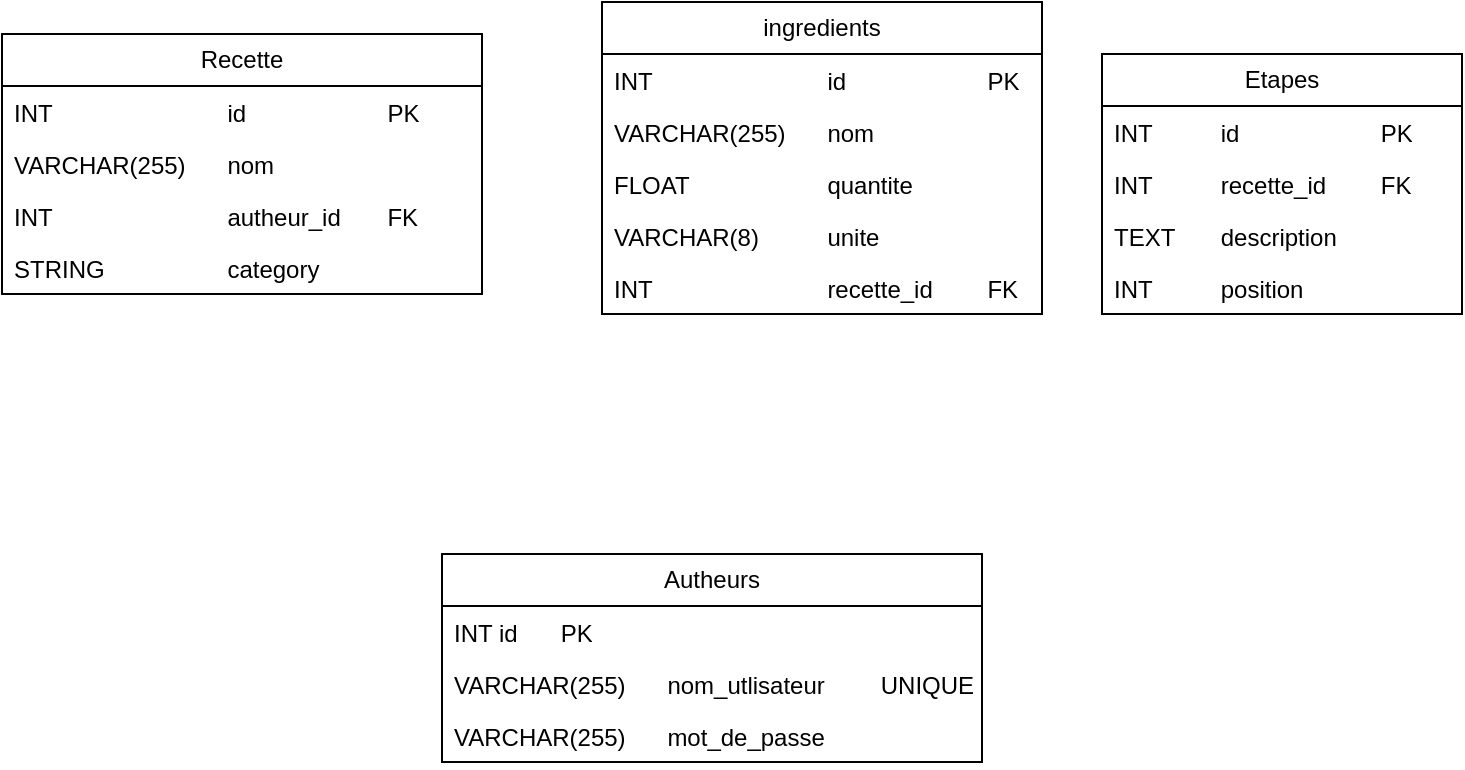 <mxfile version="22.1.21" type="device">
  <diagram name="Page-1" id="hlKSAgkzhBdNY5-T9JCv">
    <mxGraphModel dx="605" dy="756" grid="1" gridSize="10" guides="1" tooltips="1" connect="1" arrows="1" fold="1" page="1" pageScale="1" pageWidth="827" pageHeight="1169" math="0" shadow="0">
      <root>
        <mxCell id="0" />
        <mxCell id="1" parent="0" />
        <mxCell id="3AdhSAEDvolWeXMD31zg-12" value="Recette" style="swimlane;fontStyle=0;childLayout=stackLayout;horizontal=1;startSize=26;fillColor=none;horizontalStack=0;resizeParent=1;resizeParentMax=0;resizeLast=0;collapsible=1;marginBottom=0;whiteSpace=wrap;html=1;" vertex="1" parent="1">
          <mxGeometry x="40" y="50" width="240" height="130" as="geometry" />
        </mxCell>
        <mxCell id="3AdhSAEDvolWeXMD31zg-13" value="INT&lt;span style=&quot;white-space: pre;&quot;&gt;&#x9;&lt;span style=&quot;white-space: pre;&quot;&gt;&#x9;&lt;/span&gt;&lt;span style=&quot;white-space: pre;&quot;&gt;&#x9;&lt;span style=&quot;white-space: pre;&quot;&gt;&#x9;&lt;/span&gt;&lt;/span&gt;&lt;/span&gt;id &lt;span style=&quot;white-space: pre;&quot;&gt;&#x9;&lt;span style=&quot;white-space: pre;&quot;&gt;&#x9;&lt;/span&gt;&lt;span style=&quot;white-space: pre;&quot;&gt;&#x9;&lt;/span&gt;&lt;/span&gt;PK" style="text;strokeColor=none;fillColor=none;align=left;verticalAlign=top;spacingLeft=4;spacingRight=4;overflow=hidden;rotatable=0;points=[[0,0.5],[1,0.5]];portConstraint=eastwest;whiteSpace=wrap;html=1;" vertex="1" parent="3AdhSAEDvolWeXMD31zg-12">
          <mxGeometry y="26" width="240" height="26" as="geometry" />
        </mxCell>
        <mxCell id="3AdhSAEDvolWeXMD31zg-14" value="VARCHAR(255)&lt;span style=&quot;white-space: pre;&quot;&gt;&#x9;&lt;/span&gt;nom" style="text;strokeColor=none;fillColor=none;align=left;verticalAlign=top;spacingLeft=4;spacingRight=4;overflow=hidden;rotatable=0;points=[[0,0.5],[1,0.5]];portConstraint=eastwest;whiteSpace=wrap;html=1;" vertex="1" parent="3AdhSAEDvolWeXMD31zg-12">
          <mxGeometry y="52" width="240" height="26" as="geometry" />
        </mxCell>
        <mxCell id="3AdhSAEDvolWeXMD31zg-20" value="INT&lt;span style=&quot;white-space: pre;&quot;&gt;&#x9;&lt;/span&gt;&lt;span style=&quot;white-space: pre;&quot;&gt;&#x9;&lt;/span&gt;&lt;span style=&quot;white-space: pre;&quot;&gt;&#x9;&lt;/span&gt;&lt;span style=&quot;white-space: pre;&quot;&gt;&#x9;&lt;/span&gt;autheur_id&lt;span style=&quot;white-space: pre;&quot;&gt;&#x9;&lt;/span&gt;FK" style="text;strokeColor=none;fillColor=none;align=left;verticalAlign=top;spacingLeft=4;spacingRight=4;overflow=hidden;rotatable=0;points=[[0,0.5],[1,0.5]];portConstraint=eastwest;whiteSpace=wrap;html=1;" vertex="1" parent="3AdhSAEDvolWeXMD31zg-12">
          <mxGeometry y="78" width="240" height="26" as="geometry" />
        </mxCell>
        <mxCell id="3AdhSAEDvolWeXMD31zg-38" value="STRING&lt;span style=&quot;white-space: pre;&quot;&gt;&#x9;&lt;/span&gt;&lt;span style=&quot;white-space: pre;&quot;&gt;&#x9;&lt;/span&gt;&lt;span style=&quot;white-space: pre;&quot;&gt;&#x9;&lt;/span&gt;category" style="text;strokeColor=none;fillColor=none;align=left;verticalAlign=top;spacingLeft=4;spacingRight=4;overflow=hidden;rotatable=0;points=[[0,0.5],[1,0.5]];portConstraint=eastwest;whiteSpace=wrap;html=1;" vertex="1" parent="3AdhSAEDvolWeXMD31zg-12">
          <mxGeometry y="104" width="240" height="26" as="geometry" />
        </mxCell>
        <mxCell id="3AdhSAEDvolWeXMD31zg-21" value="Etapes" style="swimlane;fontStyle=0;childLayout=stackLayout;horizontal=1;startSize=26;fillColor=none;horizontalStack=0;resizeParent=1;resizeParentMax=0;resizeLast=0;collapsible=1;marginBottom=0;whiteSpace=wrap;html=1;" vertex="1" parent="1">
          <mxGeometry x="590" y="60" width="180" height="130" as="geometry" />
        </mxCell>
        <mxCell id="3AdhSAEDvolWeXMD31zg-22" value="INT &lt;span style=&quot;white-space: pre;&quot;&gt;&#x9;&lt;/span&gt;&lt;span style=&quot;white-space: pre;&quot;&gt;&#x9;&lt;/span&gt;id&lt;span style=&quot;white-space: pre;&quot;&gt;&#x9;&lt;/span&gt;&lt;span style=&quot;white-space: pre;&quot;&gt;&#x9;&lt;/span&gt;&lt;span style=&quot;white-space: pre;&quot;&gt;&#x9;&lt;/span&gt;PK" style="text;strokeColor=none;fillColor=none;align=left;verticalAlign=top;spacingLeft=4;spacingRight=4;overflow=hidden;rotatable=0;points=[[0,0.5],[1,0.5]];portConstraint=eastwest;whiteSpace=wrap;html=1;" vertex="1" parent="3AdhSAEDvolWeXMD31zg-21">
          <mxGeometry y="26" width="180" height="26" as="geometry" />
        </mxCell>
        <mxCell id="3AdhSAEDvolWeXMD31zg-24" value="INT &lt;span style=&quot;white-space: pre;&quot;&gt;&#x9;&lt;span style=&quot;white-space: pre;&quot;&gt;&#x9;&lt;/span&gt;&lt;/span&gt;recette_id&lt;span style=&quot;white-space: pre;&quot;&gt;&#x9;&lt;/span&gt;FK" style="text;strokeColor=none;fillColor=none;align=left;verticalAlign=top;spacingLeft=4;spacingRight=4;overflow=hidden;rotatable=0;points=[[0,0.5],[1,0.5]];portConstraint=eastwest;whiteSpace=wrap;html=1;" vertex="1" parent="3AdhSAEDvolWeXMD31zg-21">
          <mxGeometry y="52" width="180" height="26" as="geometry" />
        </mxCell>
        <mxCell id="3AdhSAEDvolWeXMD31zg-25" value="TEXT &lt;span style=&quot;white-space: pre;&quot;&gt;&#x9;&lt;/span&gt;description" style="text;strokeColor=none;fillColor=none;align=left;verticalAlign=top;spacingLeft=4;spacingRight=4;overflow=hidden;rotatable=0;points=[[0,0.5],[1,0.5]];portConstraint=eastwest;whiteSpace=wrap;html=1;" vertex="1" parent="3AdhSAEDvolWeXMD31zg-21">
          <mxGeometry y="78" width="180" height="26" as="geometry" />
        </mxCell>
        <mxCell id="3AdhSAEDvolWeXMD31zg-26" value="INT &lt;span style=&quot;white-space: pre;&quot;&gt;&#x9;&lt;/span&gt;&lt;span style=&quot;white-space: pre;&quot;&gt;&#x9;&lt;/span&gt;position" style="text;strokeColor=none;fillColor=none;align=left;verticalAlign=top;spacingLeft=4;spacingRight=4;overflow=hidden;rotatable=0;points=[[0,0.5],[1,0.5]];portConstraint=eastwest;whiteSpace=wrap;html=1;" vertex="1" parent="3AdhSAEDvolWeXMD31zg-21">
          <mxGeometry y="104" width="180" height="26" as="geometry" />
        </mxCell>
        <mxCell id="3AdhSAEDvolWeXMD31zg-27" value="Autheurs" style="swimlane;fontStyle=0;childLayout=stackLayout;horizontal=1;startSize=26;fillColor=none;horizontalStack=0;resizeParent=1;resizeParentMax=0;resizeLast=0;collapsible=1;marginBottom=0;whiteSpace=wrap;html=1;" vertex="1" parent="1">
          <mxGeometry x="260" y="310" width="270" height="104" as="geometry" />
        </mxCell>
        <mxCell id="3AdhSAEDvolWeXMD31zg-28" value="INT id&lt;span style=&quot;white-space: pre;&quot;&gt;&#x9;&lt;/span&gt;PK" style="text;strokeColor=none;fillColor=none;align=left;verticalAlign=top;spacingLeft=4;spacingRight=4;overflow=hidden;rotatable=0;points=[[0,0.5],[1,0.5]];portConstraint=eastwest;whiteSpace=wrap;html=1;" vertex="1" parent="3AdhSAEDvolWeXMD31zg-27">
          <mxGeometry y="26" width="270" height="26" as="geometry" />
        </mxCell>
        <mxCell id="3AdhSAEDvolWeXMD31zg-29" value="VARCHAR(255)&lt;span style=&quot;white-space: pre;&quot;&gt;&#x9;&lt;/span&gt;nom_utlisateur&lt;span style=&quot;white-space: pre;&quot;&gt;&#x9;&lt;/span&gt;UNIQUE" style="text;strokeColor=none;fillColor=none;align=left;verticalAlign=top;spacingLeft=4;spacingRight=4;overflow=hidden;rotatable=0;points=[[0,0.5],[1,0.5]];portConstraint=eastwest;whiteSpace=wrap;html=1;" vertex="1" parent="3AdhSAEDvolWeXMD31zg-27">
          <mxGeometry y="52" width="270" height="26" as="geometry" />
        </mxCell>
        <mxCell id="3AdhSAEDvolWeXMD31zg-30" value="VARCHAR(255)&lt;span style=&quot;white-space: pre;&quot;&gt;&#x9;&lt;/span&gt;mot_de_passe&lt;span style=&quot;white-space: pre;&quot;&gt;&#x9;&lt;/span&gt;" style="text;strokeColor=none;fillColor=none;align=left;verticalAlign=top;spacingLeft=4;spacingRight=4;overflow=hidden;rotatable=0;points=[[0,0.5],[1,0.5]];portConstraint=eastwest;whiteSpace=wrap;html=1;" vertex="1" parent="3AdhSAEDvolWeXMD31zg-27">
          <mxGeometry y="78" width="270" height="26" as="geometry" />
        </mxCell>
        <mxCell id="3AdhSAEDvolWeXMD31zg-32" value="ingredients" style="swimlane;fontStyle=0;childLayout=stackLayout;horizontal=1;startSize=26;fillColor=none;horizontalStack=0;resizeParent=1;resizeParentMax=0;resizeLast=0;collapsible=1;marginBottom=0;whiteSpace=wrap;html=1;" vertex="1" parent="1">
          <mxGeometry x="340" y="34" width="220" height="156" as="geometry" />
        </mxCell>
        <mxCell id="3AdhSAEDvolWeXMD31zg-33" value="INT &lt;span style=&quot;white-space: pre;&quot;&gt;&#x9;&lt;/span&gt;&lt;span style=&quot;white-space: pre;&quot;&gt;&#x9;&lt;/span&gt;&lt;span style=&quot;white-space: pre;&quot;&gt;&#x9;&lt;/span&gt;&lt;span style=&quot;white-space: pre;&quot;&gt;&#x9;&lt;/span&gt;id &lt;span style=&quot;white-space: pre;&quot;&gt;&#x9;&lt;/span&gt;&lt;span style=&quot;white-space: pre;&quot;&gt;&#x9;&lt;/span&gt;&lt;span style=&quot;white-space: pre;&quot;&gt;&#x9;&lt;/span&gt;PK" style="text;strokeColor=none;fillColor=none;align=left;verticalAlign=top;spacingLeft=4;spacingRight=4;overflow=hidden;rotatable=0;points=[[0,0.5],[1,0.5]];portConstraint=eastwest;whiteSpace=wrap;html=1;" vertex="1" parent="3AdhSAEDvolWeXMD31zg-32">
          <mxGeometry y="26" width="220" height="26" as="geometry" />
        </mxCell>
        <mxCell id="3AdhSAEDvolWeXMD31zg-34" value="VARCHAR(255)&lt;span style=&quot;white-space: pre;&quot;&gt;&#x9;&lt;/span&gt;nom" style="text;strokeColor=none;fillColor=none;align=left;verticalAlign=top;spacingLeft=4;spacingRight=4;overflow=hidden;rotatable=0;points=[[0,0.5],[1,0.5]];portConstraint=eastwest;whiteSpace=wrap;html=1;" vertex="1" parent="3AdhSAEDvolWeXMD31zg-32">
          <mxGeometry y="52" width="220" height="26" as="geometry" />
        </mxCell>
        <mxCell id="3AdhSAEDvolWeXMD31zg-35" value="FLOAT&lt;span style=&quot;white-space: pre;&quot;&gt;&#x9;&lt;/span&gt;&lt;span style=&quot;white-space: pre;&quot;&gt;&#x9;&lt;span style=&quot;white-space: pre;&quot;&gt;&#x9;&lt;/span&gt;quantit&lt;/span&gt;e" style="text;strokeColor=none;fillColor=none;align=left;verticalAlign=top;spacingLeft=4;spacingRight=4;overflow=hidden;rotatable=0;points=[[0,0.5],[1,0.5]];portConstraint=eastwest;whiteSpace=wrap;html=1;" vertex="1" parent="3AdhSAEDvolWeXMD31zg-32">
          <mxGeometry y="78" width="220" height="26" as="geometry" />
        </mxCell>
        <mxCell id="3AdhSAEDvolWeXMD31zg-36" value="VARCHAR(8)&lt;span style=&quot;white-space: pre;&quot;&gt;&#x9;&lt;/span&gt;&lt;span style=&quot;white-space: pre;&quot;&gt;&#x9;&lt;/span&gt;unite" style="text;strokeColor=none;fillColor=none;align=left;verticalAlign=top;spacingLeft=4;spacingRight=4;overflow=hidden;rotatable=0;points=[[0,0.5],[1,0.5]];portConstraint=eastwest;whiteSpace=wrap;html=1;" vertex="1" parent="3AdhSAEDvolWeXMD31zg-32">
          <mxGeometry y="104" width="220" height="26" as="geometry" />
        </mxCell>
        <mxCell id="3AdhSAEDvolWeXMD31zg-37" value="INT&lt;span style=&quot;white-space: pre;&quot;&gt;&#x9;&lt;/span&gt;&lt;span style=&quot;white-space: pre;&quot;&gt;&#x9;&lt;/span&gt;&lt;span style=&quot;white-space: pre;&quot;&gt;&#x9;&lt;/span&gt;&lt;span style=&quot;white-space: pre;&quot;&gt;&#x9;&lt;/span&gt;recette_id&lt;span style=&quot;white-space: pre;&quot;&gt;&#x9;&lt;/span&gt;FK" style="text;strokeColor=none;fillColor=none;align=left;verticalAlign=top;spacingLeft=4;spacingRight=4;overflow=hidden;rotatable=0;points=[[0,0.5],[1,0.5]];portConstraint=eastwest;whiteSpace=wrap;html=1;" vertex="1" parent="3AdhSAEDvolWeXMD31zg-32">
          <mxGeometry y="130" width="220" height="26" as="geometry" />
        </mxCell>
      </root>
    </mxGraphModel>
  </diagram>
</mxfile>
